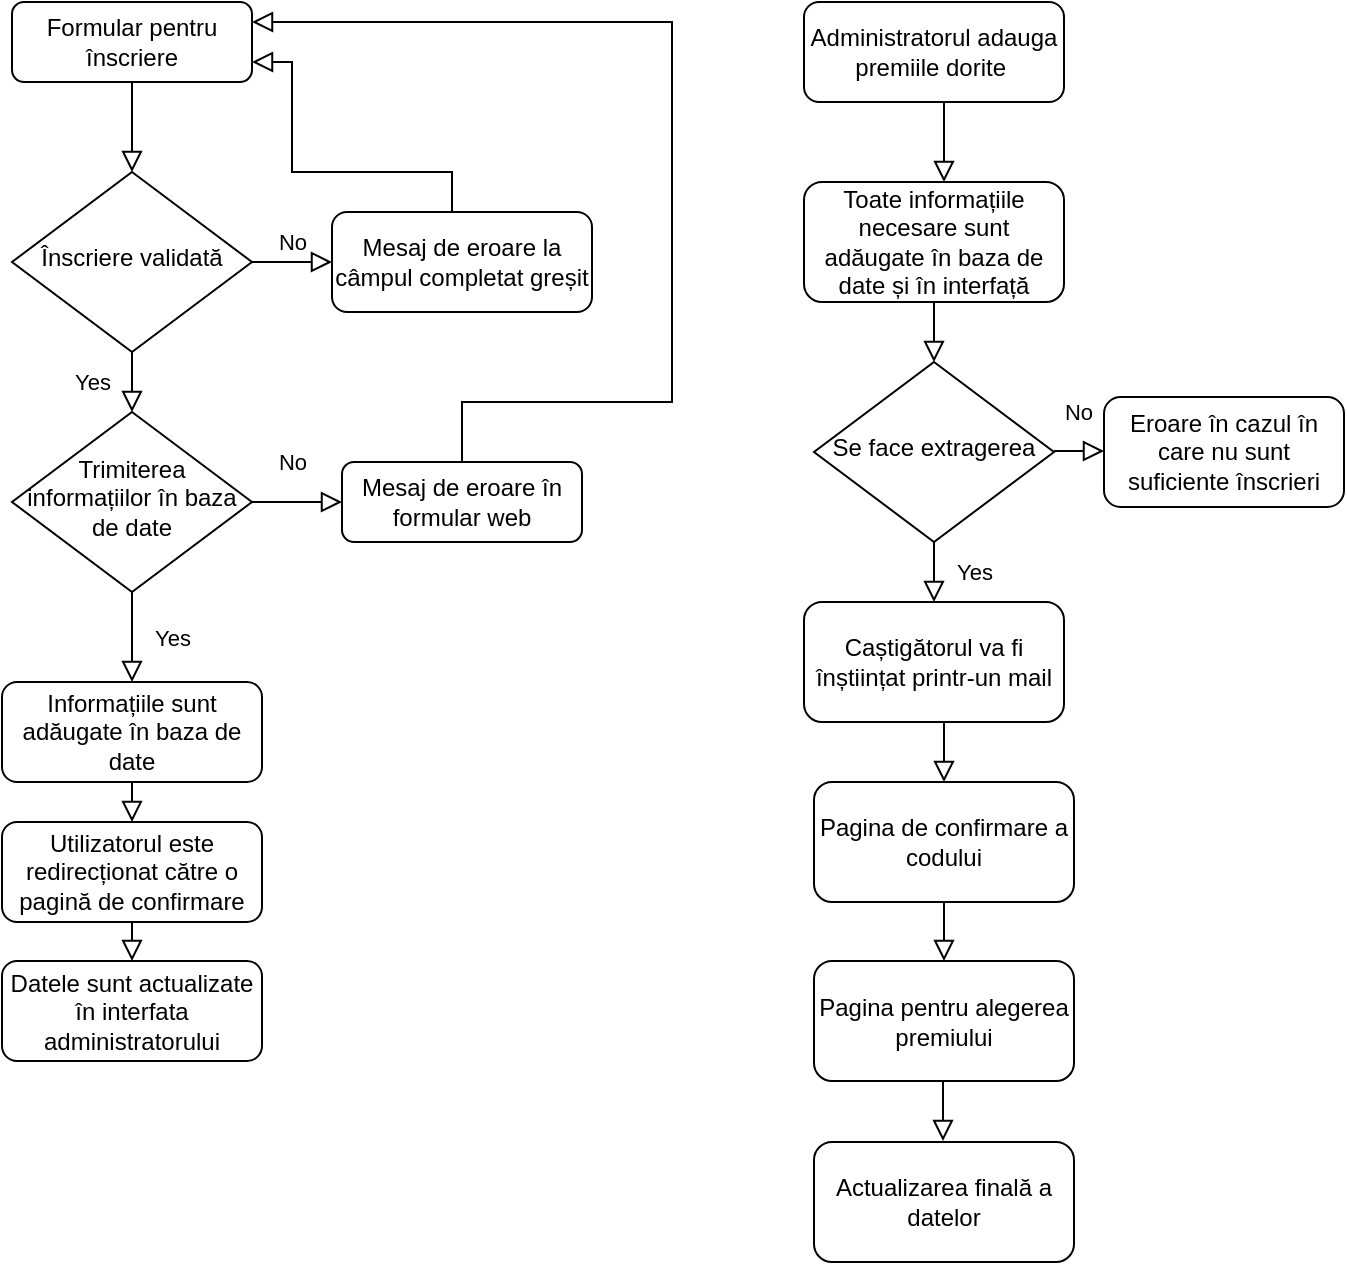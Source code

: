 <mxfile version="14.8.0" type="github">
  <diagram id="C5RBs43oDa-KdzZeNtuy" name="Page-1">
    <mxGraphModel dx="868" dy="450" grid="1" gridSize="10" guides="1" tooltips="1" connect="1" arrows="1" fold="1" page="1" pageScale="1" pageWidth="827" pageHeight="1169" math="0" shadow="0">
      <root>
        <mxCell id="WIyWlLk6GJQsqaUBKTNV-0" />
        <mxCell id="WIyWlLk6GJQsqaUBKTNV-1" parent="WIyWlLk6GJQsqaUBKTNV-0" />
        <mxCell id="WIyWlLk6GJQsqaUBKTNV-2" value="" style="rounded=0;html=1;jettySize=auto;orthogonalLoop=1;fontSize=11;endArrow=block;endFill=0;endSize=8;strokeWidth=1;shadow=0;labelBackgroundColor=none;edgeStyle=orthogonalEdgeStyle;" parent="WIyWlLk6GJQsqaUBKTNV-1" source="WIyWlLk6GJQsqaUBKTNV-3" target="WIyWlLk6GJQsqaUBKTNV-6" edge="1">
          <mxGeometry relative="1" as="geometry" />
        </mxCell>
        <mxCell id="WIyWlLk6GJQsqaUBKTNV-3" value="Formular pentru înscriere" style="rounded=1;whiteSpace=wrap;html=1;fontSize=12;glass=0;strokeWidth=1;shadow=0;" parent="WIyWlLk6GJQsqaUBKTNV-1" vertex="1">
          <mxGeometry x="84" y="80" width="120" height="40" as="geometry" />
        </mxCell>
        <mxCell id="WIyWlLk6GJQsqaUBKTNV-4" value="Yes" style="rounded=0;html=1;jettySize=auto;orthogonalLoop=1;fontSize=11;endArrow=block;endFill=0;endSize=8;strokeWidth=1;shadow=0;labelBackgroundColor=none;edgeStyle=orthogonalEdgeStyle;" parent="WIyWlLk6GJQsqaUBKTNV-1" source="WIyWlLk6GJQsqaUBKTNV-6" target="WIyWlLk6GJQsqaUBKTNV-10" edge="1">
          <mxGeometry y="20" relative="1" as="geometry">
            <mxPoint as="offset" />
          </mxGeometry>
        </mxCell>
        <mxCell id="WIyWlLk6GJQsqaUBKTNV-5" value="No" style="edgeStyle=orthogonalEdgeStyle;rounded=0;html=1;jettySize=auto;orthogonalLoop=1;fontSize=11;endArrow=block;endFill=0;endSize=8;strokeWidth=1;shadow=0;labelBackgroundColor=none;" parent="WIyWlLk6GJQsqaUBKTNV-1" source="WIyWlLk6GJQsqaUBKTNV-6" target="WIyWlLk6GJQsqaUBKTNV-7" edge="1">
          <mxGeometry y="10" relative="1" as="geometry">
            <mxPoint as="offset" />
          </mxGeometry>
        </mxCell>
        <mxCell id="WIyWlLk6GJQsqaUBKTNV-6" value="Înscriere validată" style="rhombus;whiteSpace=wrap;html=1;shadow=0;fontFamily=Helvetica;fontSize=12;align=center;strokeWidth=1;spacing=6;spacingTop=-4;" parent="WIyWlLk6GJQsqaUBKTNV-1" vertex="1">
          <mxGeometry x="84" y="165" width="120" height="90" as="geometry" />
        </mxCell>
        <mxCell id="WIyWlLk6GJQsqaUBKTNV-7" value="Mesaj de eroare la câmpul completat greșit" style="rounded=1;whiteSpace=wrap;html=1;fontSize=12;glass=0;strokeWidth=1;shadow=0;" parent="WIyWlLk6GJQsqaUBKTNV-1" vertex="1">
          <mxGeometry x="244" y="185" width="130" height="50" as="geometry" />
        </mxCell>
        <mxCell id="WIyWlLk6GJQsqaUBKTNV-8" value="No" style="rounded=0;html=1;jettySize=auto;orthogonalLoop=1;fontSize=11;endArrow=block;endFill=0;endSize=8;strokeWidth=1;shadow=0;labelBackgroundColor=none;edgeStyle=orthogonalEdgeStyle;" parent="WIyWlLk6GJQsqaUBKTNV-1" source="WIyWlLk6GJQsqaUBKTNV-10" target="WIyWlLk6GJQsqaUBKTNV-11" edge="1">
          <mxGeometry x="-0.111" y="20" relative="1" as="geometry">
            <mxPoint as="offset" />
          </mxGeometry>
        </mxCell>
        <mxCell id="WIyWlLk6GJQsqaUBKTNV-10" value="Trimiterea informațiilor în baza de date" style="rhombus;whiteSpace=wrap;html=1;shadow=0;fontFamily=Helvetica;fontSize=12;align=center;strokeWidth=1;spacing=6;spacingTop=-4;" parent="WIyWlLk6GJQsqaUBKTNV-1" vertex="1">
          <mxGeometry x="84" y="285" width="120" height="90" as="geometry" />
        </mxCell>
        <mxCell id="WIyWlLk6GJQsqaUBKTNV-11" value="Mesaj de eroare în formular web" style="rounded=1;whiteSpace=wrap;html=1;fontSize=12;glass=0;strokeWidth=1;shadow=0;" parent="WIyWlLk6GJQsqaUBKTNV-1" vertex="1">
          <mxGeometry x="249" y="310" width="120" height="40" as="geometry" />
        </mxCell>
        <mxCell id="WIyWlLk6GJQsqaUBKTNV-12" value="Informațiile sunt adăugate în baza de date" style="rounded=1;whiteSpace=wrap;html=1;fontSize=12;glass=0;strokeWidth=1;shadow=0;" parent="WIyWlLk6GJQsqaUBKTNV-1" vertex="1">
          <mxGeometry x="79" y="420" width="130" height="50" as="geometry" />
        </mxCell>
        <mxCell id="cB2kttvUOlR2lClWSA6A-2" value="Yes" style="rounded=0;html=1;jettySize=auto;orthogonalLoop=1;fontSize=11;endArrow=block;endFill=0;endSize=8;strokeWidth=1;shadow=0;labelBackgroundColor=none;edgeStyle=orthogonalEdgeStyle;exitX=0.5;exitY=1;exitDx=0;exitDy=0;" parent="WIyWlLk6GJQsqaUBKTNV-1" source="WIyWlLk6GJQsqaUBKTNV-10" edge="1">
          <mxGeometry y="20" relative="1" as="geometry">
            <mxPoint as="offset" />
            <mxPoint x="154" y="265" as="sourcePoint" />
            <mxPoint x="144" y="420" as="targetPoint" />
            <Array as="points">
              <mxPoint x="144" y="420" />
            </Array>
          </mxGeometry>
        </mxCell>
        <mxCell id="Xzsy9xGpPRZPQOXIFudG-0" value="Utilizatorul este redirecționat către o pagină de confirmare" style="rounded=1;whiteSpace=wrap;html=1;fontSize=12;glass=0;strokeWidth=1;shadow=0;" vertex="1" parent="WIyWlLk6GJQsqaUBKTNV-1">
          <mxGeometry x="79" y="490" width="130" height="50" as="geometry" />
        </mxCell>
        <mxCell id="Xzsy9xGpPRZPQOXIFudG-1" value="" style="rounded=0;html=1;jettySize=auto;orthogonalLoop=1;fontSize=11;endArrow=block;endFill=0;endSize=8;strokeWidth=1;shadow=0;labelBackgroundColor=none;edgeStyle=orthogonalEdgeStyle;exitX=0.5;exitY=0;exitDx=0;exitDy=0;entryX=1;entryY=0.75;entryDx=0;entryDy=0;" edge="1" parent="WIyWlLk6GJQsqaUBKTNV-1" source="WIyWlLk6GJQsqaUBKTNV-7" target="WIyWlLk6GJQsqaUBKTNV-3">
          <mxGeometry relative="1" as="geometry">
            <mxPoint x="244" y="185" as="sourcePoint" />
            <mxPoint x="204" y="105" as="targetPoint" />
            <Array as="points">
              <mxPoint x="304" y="185" />
              <mxPoint x="304" y="165" />
              <mxPoint x="224" y="165" />
              <mxPoint x="224" y="110" />
            </Array>
          </mxGeometry>
        </mxCell>
        <mxCell id="Xzsy9xGpPRZPQOXIFudG-4" value="" style="rounded=0;html=1;jettySize=auto;orthogonalLoop=1;fontSize=11;endArrow=block;endFill=0;endSize=8;strokeWidth=1;shadow=0;labelBackgroundColor=none;edgeStyle=orthogonalEdgeStyle;exitX=0.5;exitY=0;exitDx=0;exitDy=0;entryX=1;entryY=0.25;entryDx=0;entryDy=0;" edge="1" parent="WIyWlLk6GJQsqaUBKTNV-1" source="WIyWlLk6GJQsqaUBKTNV-11" target="WIyWlLk6GJQsqaUBKTNV-3">
          <mxGeometry relative="1" as="geometry">
            <mxPoint x="314" y="290" as="sourcePoint" />
            <mxPoint x="354" y="90" as="targetPoint" />
            <Array as="points">
              <mxPoint x="309" y="280" />
              <mxPoint x="414" y="280" />
              <mxPoint x="414" y="90" />
            </Array>
          </mxGeometry>
        </mxCell>
        <mxCell id="Xzsy9xGpPRZPQOXIFudG-5" value="" style="rounded=0;html=1;jettySize=auto;orthogonalLoop=1;fontSize=11;endArrow=block;endFill=0;endSize=8;strokeWidth=1;shadow=0;labelBackgroundColor=none;edgeStyle=orthogonalEdgeStyle;exitX=0.5;exitY=1;exitDx=0;exitDy=0;" edge="1" parent="WIyWlLk6GJQsqaUBKTNV-1" source="WIyWlLk6GJQsqaUBKTNV-12">
          <mxGeometry relative="1" as="geometry">
            <mxPoint x="144" y="490" as="sourcePoint" />
            <mxPoint x="144" y="490" as="targetPoint" />
            <Array as="points" />
          </mxGeometry>
        </mxCell>
        <mxCell id="Xzsy9xGpPRZPQOXIFudG-8" value="Datele sunt actualizate în interfata administratorului" style="rounded=1;whiteSpace=wrap;html=1;fontSize=12;glass=0;strokeWidth=1;shadow=0;" vertex="1" parent="WIyWlLk6GJQsqaUBKTNV-1">
          <mxGeometry x="79" y="559.5" width="130" height="50" as="geometry" />
        </mxCell>
        <mxCell id="Xzsy9xGpPRZPQOXIFudG-9" value="" style="rounded=0;html=1;jettySize=auto;orthogonalLoop=1;fontSize=11;endArrow=block;endFill=0;endSize=8;strokeWidth=1;shadow=0;labelBackgroundColor=none;edgeStyle=orthogonalEdgeStyle;entryX=0.5;entryY=0;entryDx=0;entryDy=0;exitX=0.5;exitY=1;exitDx=0;exitDy=0;" edge="1" parent="WIyWlLk6GJQsqaUBKTNV-1" source="Xzsy9xGpPRZPQOXIFudG-0" target="Xzsy9xGpPRZPQOXIFudG-8">
          <mxGeometry relative="1" as="geometry">
            <mxPoint x="139" y="560" as="sourcePoint" />
            <mxPoint x="154" y="520" as="targetPoint" />
            <Array as="points" />
          </mxGeometry>
        </mxCell>
        <mxCell id="Xzsy9xGpPRZPQOXIFudG-13" value="Administratorul adauga premiile dorite&amp;nbsp;" style="rounded=1;whiteSpace=wrap;html=1;fontSize=12;glass=0;strokeWidth=1;shadow=0;" vertex="1" parent="WIyWlLk6GJQsqaUBKTNV-1">
          <mxGeometry x="480" y="80" width="130" height="50" as="geometry" />
        </mxCell>
        <mxCell id="Xzsy9xGpPRZPQOXIFudG-14" value="" style="rounded=0;html=1;jettySize=auto;orthogonalLoop=1;fontSize=11;endArrow=block;endFill=0;endSize=8;strokeWidth=1;shadow=0;labelBackgroundColor=none;edgeStyle=orthogonalEdgeStyle;" edge="1" parent="WIyWlLk6GJQsqaUBKTNV-1">
          <mxGeometry relative="1" as="geometry">
            <mxPoint x="550" y="130" as="sourcePoint" />
            <mxPoint x="550" y="170" as="targetPoint" />
            <Array as="points">
              <mxPoint x="550" y="150" />
              <mxPoint x="550" y="150" />
            </Array>
          </mxGeometry>
        </mxCell>
        <mxCell id="Xzsy9xGpPRZPQOXIFudG-15" value="Toate informațiile necesare sunt adăugate în baza de date și în interfață" style="rounded=1;whiteSpace=wrap;html=1;fontSize=12;glass=0;strokeWidth=1;shadow=0;" vertex="1" parent="WIyWlLk6GJQsqaUBKTNV-1">
          <mxGeometry x="480" y="170" width="130" height="60" as="geometry" />
        </mxCell>
        <mxCell id="Xzsy9xGpPRZPQOXIFudG-18" value="" style="rounded=0;html=1;jettySize=auto;orthogonalLoop=1;fontSize=11;endArrow=block;endFill=0;endSize=8;strokeWidth=1;shadow=0;labelBackgroundColor=none;edgeStyle=orthogonalEdgeStyle;exitX=0.5;exitY=1;exitDx=0;exitDy=0;entryX=0.5;entryY=0;entryDx=0;entryDy=0;" edge="1" parent="WIyWlLk6GJQsqaUBKTNV-1" source="Xzsy9xGpPRZPQOXIFudG-15">
          <mxGeometry relative="1" as="geometry">
            <mxPoint x="550" y="235" as="sourcePoint" />
            <mxPoint x="545" y="260" as="targetPoint" />
            <Array as="points" />
          </mxGeometry>
        </mxCell>
        <mxCell id="Xzsy9xGpPRZPQOXIFudG-20" value="Se face extragerea" style="rhombus;whiteSpace=wrap;html=1;shadow=0;fontFamily=Helvetica;fontSize=12;align=center;strokeWidth=1;spacing=6;spacingTop=-4;" vertex="1" parent="WIyWlLk6GJQsqaUBKTNV-1">
          <mxGeometry x="485" y="260" width="120" height="90" as="geometry" />
        </mxCell>
        <mxCell id="Xzsy9xGpPRZPQOXIFudG-21" value="No" style="rounded=0;html=1;jettySize=auto;orthogonalLoop=1;fontSize=11;endArrow=block;endFill=0;endSize=8;strokeWidth=1;shadow=0;labelBackgroundColor=none;edgeStyle=orthogonalEdgeStyle;" edge="1" parent="WIyWlLk6GJQsqaUBKTNV-1">
          <mxGeometry x="-0.111" y="20" relative="1" as="geometry">
            <mxPoint as="offset" />
            <mxPoint x="605" y="304.5" as="sourcePoint" />
            <mxPoint x="630" y="305" as="targetPoint" />
          </mxGeometry>
        </mxCell>
        <mxCell id="Xzsy9xGpPRZPQOXIFudG-22" value="Yes" style="rounded=0;html=1;jettySize=auto;orthogonalLoop=1;fontSize=11;endArrow=block;endFill=0;endSize=8;strokeWidth=1;shadow=0;labelBackgroundColor=none;edgeStyle=orthogonalEdgeStyle;exitX=0.5;exitY=1;exitDx=0;exitDy=0;" edge="1" parent="WIyWlLk6GJQsqaUBKTNV-1" source="Xzsy9xGpPRZPQOXIFudG-20">
          <mxGeometry y="20" relative="1" as="geometry">
            <mxPoint as="offset" />
            <mxPoint x="540" y="380" as="sourcePoint" />
            <mxPoint x="545" y="380" as="targetPoint" />
            <Array as="points">
              <mxPoint x="545" y="370" />
              <mxPoint x="545" y="370" />
            </Array>
          </mxGeometry>
        </mxCell>
        <mxCell id="Xzsy9xGpPRZPQOXIFudG-23" value="Eroare în cazul în care nu sunt suficiente înscrieri" style="rounded=1;whiteSpace=wrap;html=1;fontSize=12;glass=0;strokeWidth=1;shadow=0;" vertex="1" parent="WIyWlLk6GJQsqaUBKTNV-1">
          <mxGeometry x="630" y="277.5" width="120" height="55" as="geometry" />
        </mxCell>
        <mxCell id="Xzsy9xGpPRZPQOXIFudG-24" value="Caștigătorul va fi înștiințat printr-un mail" style="rounded=1;whiteSpace=wrap;html=1;fontSize=12;glass=0;strokeWidth=1;shadow=0;" vertex="1" parent="WIyWlLk6GJQsqaUBKTNV-1">
          <mxGeometry x="480" y="380" width="130" height="60" as="geometry" />
        </mxCell>
        <mxCell id="Xzsy9xGpPRZPQOXIFudG-25" value="Pagina de confirmare a codului" style="rounded=1;whiteSpace=wrap;html=1;fontSize=12;glass=0;strokeWidth=1;shadow=0;" vertex="1" parent="WIyWlLk6GJQsqaUBKTNV-1">
          <mxGeometry x="485" y="470" width="130" height="60" as="geometry" />
        </mxCell>
        <mxCell id="Xzsy9xGpPRZPQOXIFudG-28" value="" style="rounded=0;html=1;jettySize=auto;orthogonalLoop=1;fontSize=11;endArrow=block;endFill=0;endSize=8;strokeWidth=1;shadow=0;labelBackgroundColor=none;edgeStyle=orthogonalEdgeStyle;entryX=0.5;entryY=0;entryDx=0;entryDy=0;" edge="1" parent="WIyWlLk6GJQsqaUBKTNV-1" target="Xzsy9xGpPRZPQOXIFudG-25">
          <mxGeometry relative="1" as="geometry">
            <mxPoint x="550" y="450" as="sourcePoint" />
            <mxPoint x="320" y="460" as="targetPoint" />
            <Array as="points">
              <mxPoint x="550" y="440" />
              <mxPoint x="550" y="440" />
            </Array>
          </mxGeometry>
        </mxCell>
        <mxCell id="Xzsy9xGpPRZPQOXIFudG-29" value="Pagina pentru alegerea premiului" style="rounded=1;whiteSpace=wrap;html=1;fontSize=12;glass=0;strokeWidth=1;shadow=0;" vertex="1" parent="WIyWlLk6GJQsqaUBKTNV-1">
          <mxGeometry x="485" y="559.5" width="130" height="60" as="geometry" />
        </mxCell>
        <mxCell id="Xzsy9xGpPRZPQOXIFudG-30" value="Actualizarea finală a datelor" style="rounded=1;whiteSpace=wrap;html=1;fontSize=12;glass=0;strokeWidth=1;shadow=0;" vertex="1" parent="WIyWlLk6GJQsqaUBKTNV-1">
          <mxGeometry x="485" y="650" width="130" height="60" as="geometry" />
        </mxCell>
        <mxCell id="Xzsy9xGpPRZPQOXIFudG-32" value="" style="rounded=0;html=1;jettySize=auto;orthogonalLoop=1;fontSize=11;endArrow=block;endFill=0;endSize=8;strokeWidth=1;shadow=0;labelBackgroundColor=none;edgeStyle=orthogonalEdgeStyle;entryX=0.5;entryY=0;entryDx=0;entryDy=0;exitX=0.5;exitY=1;exitDx=0;exitDy=0;" edge="1" parent="WIyWlLk6GJQsqaUBKTNV-1" source="Xzsy9xGpPRZPQOXIFudG-25" target="Xzsy9xGpPRZPQOXIFudG-29">
          <mxGeometry relative="1" as="geometry">
            <mxPoint x="550" y="540" as="sourcePoint" />
            <mxPoint x="154" y="569.5" as="targetPoint" />
            <Array as="points" />
          </mxGeometry>
        </mxCell>
        <mxCell id="Xzsy9xGpPRZPQOXIFudG-33" value="" style="rounded=0;html=1;jettySize=auto;orthogonalLoop=1;fontSize=11;endArrow=block;endFill=0;endSize=8;strokeWidth=1;shadow=0;labelBackgroundColor=none;edgeStyle=orthogonalEdgeStyle;" edge="1" parent="WIyWlLk6GJQsqaUBKTNV-1">
          <mxGeometry relative="1" as="geometry">
            <mxPoint x="549.5" y="619.5" as="sourcePoint" />
            <mxPoint x="550" y="650" as="targetPoint" />
            <Array as="points">
              <mxPoint x="549.5" y="649.5" />
              <mxPoint x="549.5" y="649.5" />
            </Array>
          </mxGeometry>
        </mxCell>
      </root>
    </mxGraphModel>
  </diagram>
</mxfile>
